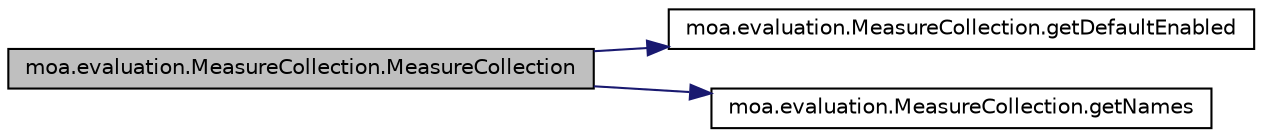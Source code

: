 digraph G
{
  edge [fontname="Helvetica",fontsize="10",labelfontname="Helvetica",labelfontsize="10"];
  node [fontname="Helvetica",fontsize="10",shape=record];
  rankdir=LR;
  Node1 [label="moa.evaluation.MeasureCollection.MeasureCollection",height=0.2,width=0.4,color="black", fillcolor="grey75", style="filled" fontcolor="black"];
  Node1 -> Node2 [color="midnightblue",fontsize="10",style="solid",fontname="Helvetica"];
  Node2 [label="moa.evaluation.MeasureCollection.getDefaultEnabled",height=0.2,width=0.4,color="black", fillcolor="white", style="filled",URL="$classmoa_1_1evaluation_1_1MeasureCollection.html#aec07ad2b2626a8a509a616fd2060e3bf"];
  Node1 -> Node3 [color="midnightblue",fontsize="10",style="solid",fontname="Helvetica"];
  Node3 [label="moa.evaluation.MeasureCollection.getNames",height=0.2,width=0.4,color="black", fillcolor="white", style="filled",URL="$classmoa_1_1evaluation_1_1MeasureCollection.html#afefc589d538168bb853d92d4c73d300a"];
}
